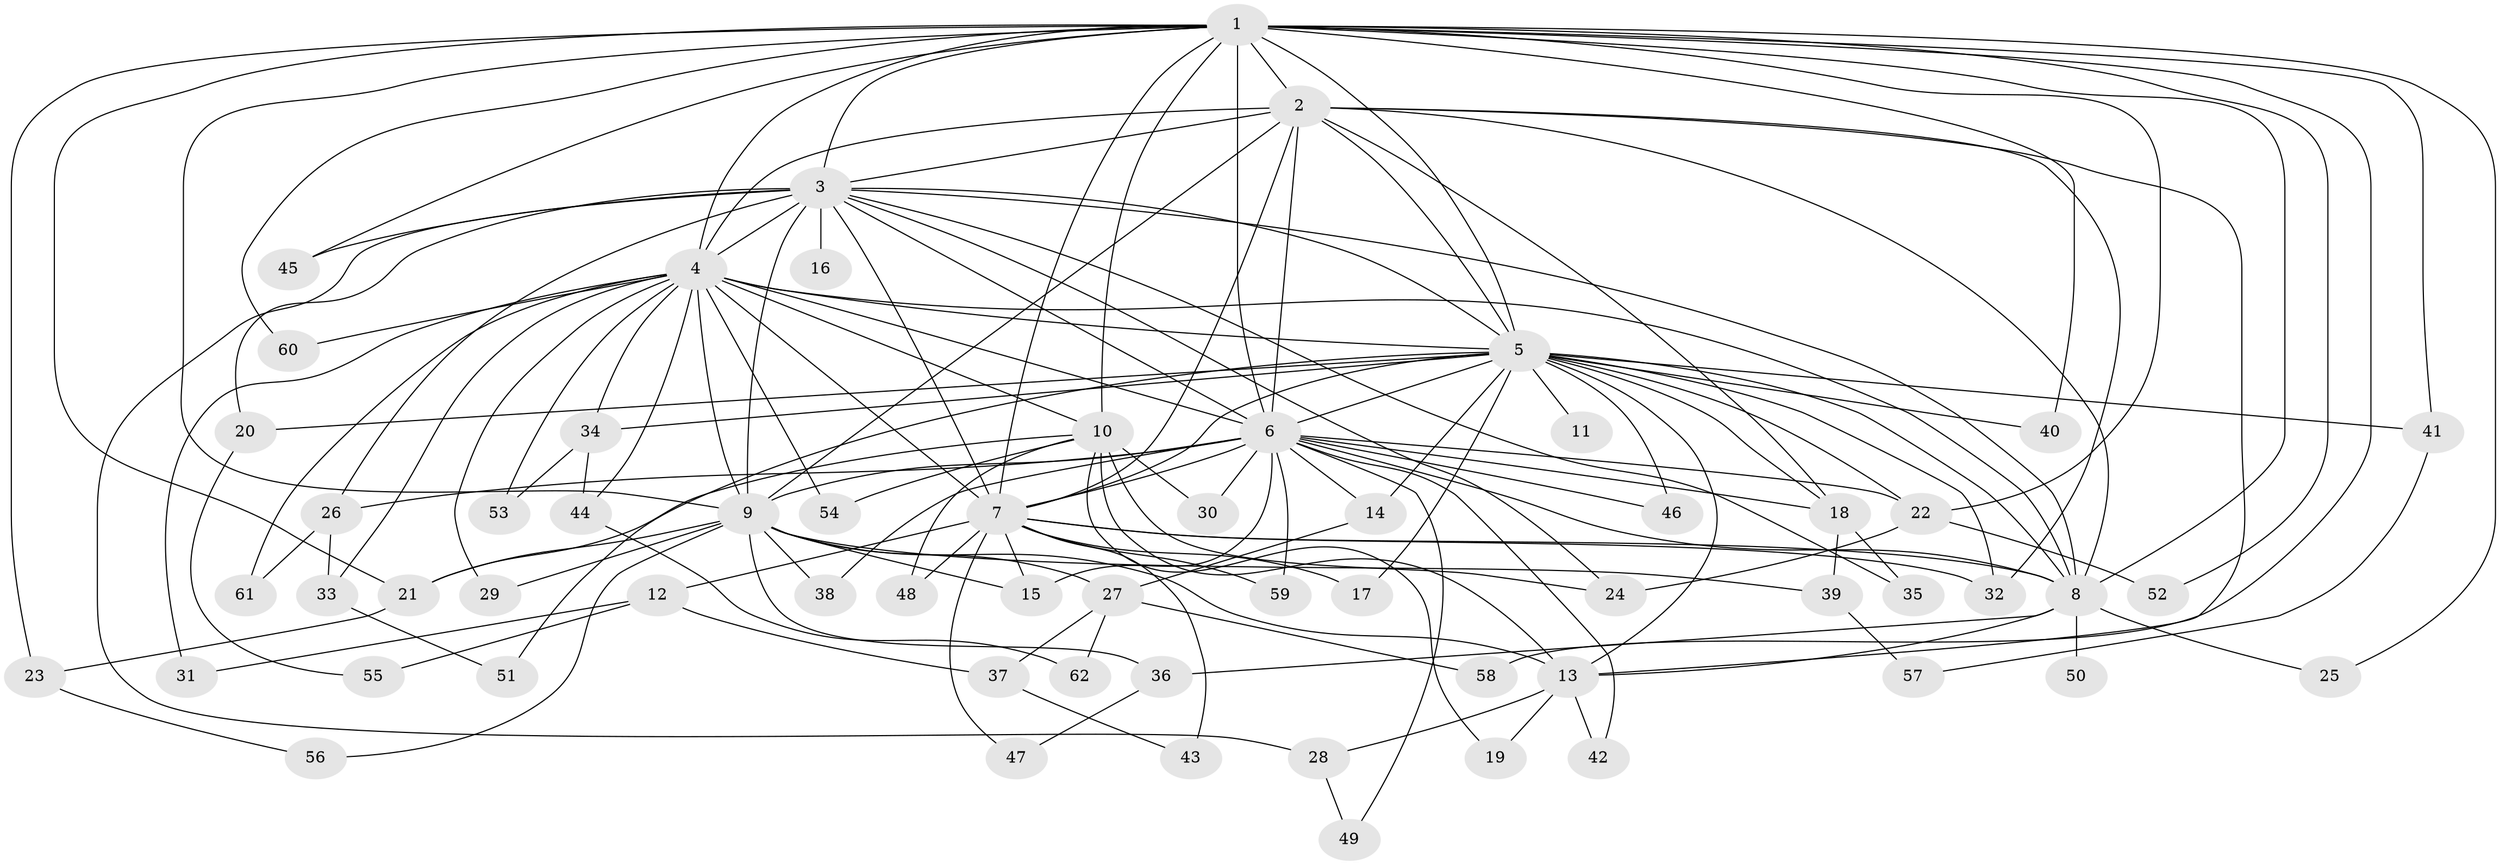 // original degree distribution, {21: 0.00980392156862745, 25: 0.00980392156862745, 19: 0.0196078431372549, 22: 0.0196078431372549, 26: 0.00980392156862745, 18: 0.00980392156862745, 16: 0.0196078431372549, 6: 0.029411764705882353, 4: 0.08823529411764706, 8: 0.00980392156862745, 5: 0.049019607843137254, 2: 0.5392156862745098, 3: 0.18627450980392157}
// Generated by graph-tools (version 1.1) at 2025/49/03/04/25 22:49:38]
// undirected, 62 vertices, 144 edges
graph export_dot {
  node [color=gray90,style=filled];
  1;
  2;
  3;
  4;
  5;
  6;
  7;
  8;
  9;
  10;
  11;
  12;
  13;
  14;
  15;
  16;
  17;
  18;
  19;
  20;
  21;
  22;
  23;
  24;
  25;
  26;
  27;
  28;
  29;
  30;
  31;
  32;
  33;
  34;
  35;
  36;
  37;
  38;
  39;
  40;
  41;
  42;
  43;
  44;
  45;
  46;
  47;
  48;
  49;
  50;
  51;
  52;
  53;
  54;
  55;
  56;
  57;
  58;
  59;
  60;
  61;
  62;
  1 -- 2 [weight=2.0];
  1 -- 3 [weight=2.0];
  1 -- 4 [weight=3.0];
  1 -- 5 [weight=2.0];
  1 -- 6 [weight=4.0];
  1 -- 7 [weight=2.0];
  1 -- 8 [weight=3.0];
  1 -- 9 [weight=3.0];
  1 -- 10 [weight=2.0];
  1 -- 21 [weight=1.0];
  1 -- 22 [weight=1.0];
  1 -- 23 [weight=1.0];
  1 -- 25 [weight=1.0];
  1 -- 40 [weight=1.0];
  1 -- 41 [weight=1.0];
  1 -- 45 [weight=1.0];
  1 -- 52 [weight=1.0];
  1 -- 58 [weight=1.0];
  1 -- 60 [weight=1.0];
  2 -- 3 [weight=1.0];
  2 -- 4 [weight=1.0];
  2 -- 5 [weight=1.0];
  2 -- 6 [weight=3.0];
  2 -- 7 [weight=1.0];
  2 -- 8 [weight=3.0];
  2 -- 9 [weight=10.0];
  2 -- 13 [weight=1.0];
  2 -- 18 [weight=1.0];
  2 -- 32 [weight=1.0];
  3 -- 4 [weight=1.0];
  3 -- 5 [weight=1.0];
  3 -- 6 [weight=3.0];
  3 -- 7 [weight=1.0];
  3 -- 8 [weight=1.0];
  3 -- 9 [weight=1.0];
  3 -- 16 [weight=1.0];
  3 -- 20 [weight=1.0];
  3 -- 24 [weight=1.0];
  3 -- 26 [weight=1.0];
  3 -- 28 [weight=1.0];
  3 -- 35 [weight=1.0];
  3 -- 45 [weight=1.0];
  4 -- 5 [weight=1.0];
  4 -- 6 [weight=2.0];
  4 -- 7 [weight=1.0];
  4 -- 8 [weight=1.0];
  4 -- 9 [weight=1.0];
  4 -- 10 [weight=2.0];
  4 -- 29 [weight=1.0];
  4 -- 31 [weight=1.0];
  4 -- 33 [weight=1.0];
  4 -- 34 [weight=1.0];
  4 -- 44 [weight=1.0];
  4 -- 53 [weight=1.0];
  4 -- 54 [weight=1.0];
  4 -- 60 [weight=1.0];
  4 -- 61 [weight=1.0];
  5 -- 6 [weight=3.0];
  5 -- 7 [weight=2.0];
  5 -- 8 [weight=1.0];
  5 -- 11 [weight=1.0];
  5 -- 13 [weight=1.0];
  5 -- 14 [weight=1.0];
  5 -- 17 [weight=1.0];
  5 -- 18 [weight=2.0];
  5 -- 20 [weight=1.0];
  5 -- 22 [weight=1.0];
  5 -- 32 [weight=1.0];
  5 -- 34 [weight=1.0];
  5 -- 40 [weight=1.0];
  5 -- 41 [weight=1.0];
  5 -- 46 [weight=1.0];
  5 -- 51 [weight=1.0];
  6 -- 7 [weight=3.0];
  6 -- 8 [weight=2.0];
  6 -- 9 [weight=1.0];
  6 -- 14 [weight=1.0];
  6 -- 15 [weight=2.0];
  6 -- 18 [weight=2.0];
  6 -- 22 [weight=1.0];
  6 -- 26 [weight=3.0];
  6 -- 30 [weight=1.0];
  6 -- 38 [weight=1.0];
  6 -- 42 [weight=1.0];
  6 -- 46 [weight=1.0];
  6 -- 49 [weight=1.0];
  6 -- 59 [weight=1.0];
  7 -- 8 [weight=1.0];
  7 -- 12 [weight=1.0];
  7 -- 15 [weight=1.0];
  7 -- 17 [weight=1.0];
  7 -- 32 [weight=1.0];
  7 -- 43 [weight=1.0];
  7 -- 47 [weight=1.0];
  7 -- 48 [weight=1.0];
  7 -- 59 [weight=1.0];
  8 -- 13 [weight=1.0];
  8 -- 25 [weight=1.0];
  8 -- 36 [weight=1.0];
  8 -- 50 [weight=1.0];
  9 -- 13 [weight=2.0];
  9 -- 15 [weight=1.0];
  9 -- 21 [weight=1.0];
  9 -- 27 [weight=2.0];
  9 -- 29 [weight=1.0];
  9 -- 36 [weight=1.0];
  9 -- 38 [weight=1.0];
  9 -- 39 [weight=1.0];
  9 -- 56 [weight=1.0];
  10 -- 13 [weight=1.0];
  10 -- 19 [weight=1.0];
  10 -- 21 [weight=1.0];
  10 -- 24 [weight=1.0];
  10 -- 30 [weight=1.0];
  10 -- 48 [weight=1.0];
  10 -- 54 [weight=1.0];
  12 -- 31 [weight=1.0];
  12 -- 37 [weight=1.0];
  12 -- 55 [weight=1.0];
  13 -- 19 [weight=1.0];
  13 -- 28 [weight=1.0];
  13 -- 42 [weight=1.0];
  14 -- 27 [weight=1.0];
  18 -- 35 [weight=1.0];
  18 -- 39 [weight=1.0];
  20 -- 55 [weight=1.0];
  21 -- 23 [weight=1.0];
  22 -- 24 [weight=1.0];
  22 -- 52 [weight=1.0];
  23 -- 56 [weight=1.0];
  26 -- 33 [weight=1.0];
  26 -- 61 [weight=1.0];
  27 -- 37 [weight=1.0];
  27 -- 58 [weight=1.0];
  27 -- 62 [weight=1.0];
  28 -- 49 [weight=1.0];
  33 -- 51 [weight=1.0];
  34 -- 44 [weight=1.0];
  34 -- 53 [weight=1.0];
  36 -- 47 [weight=1.0];
  37 -- 43 [weight=1.0];
  39 -- 57 [weight=1.0];
  41 -- 57 [weight=1.0];
  44 -- 62 [weight=1.0];
}
